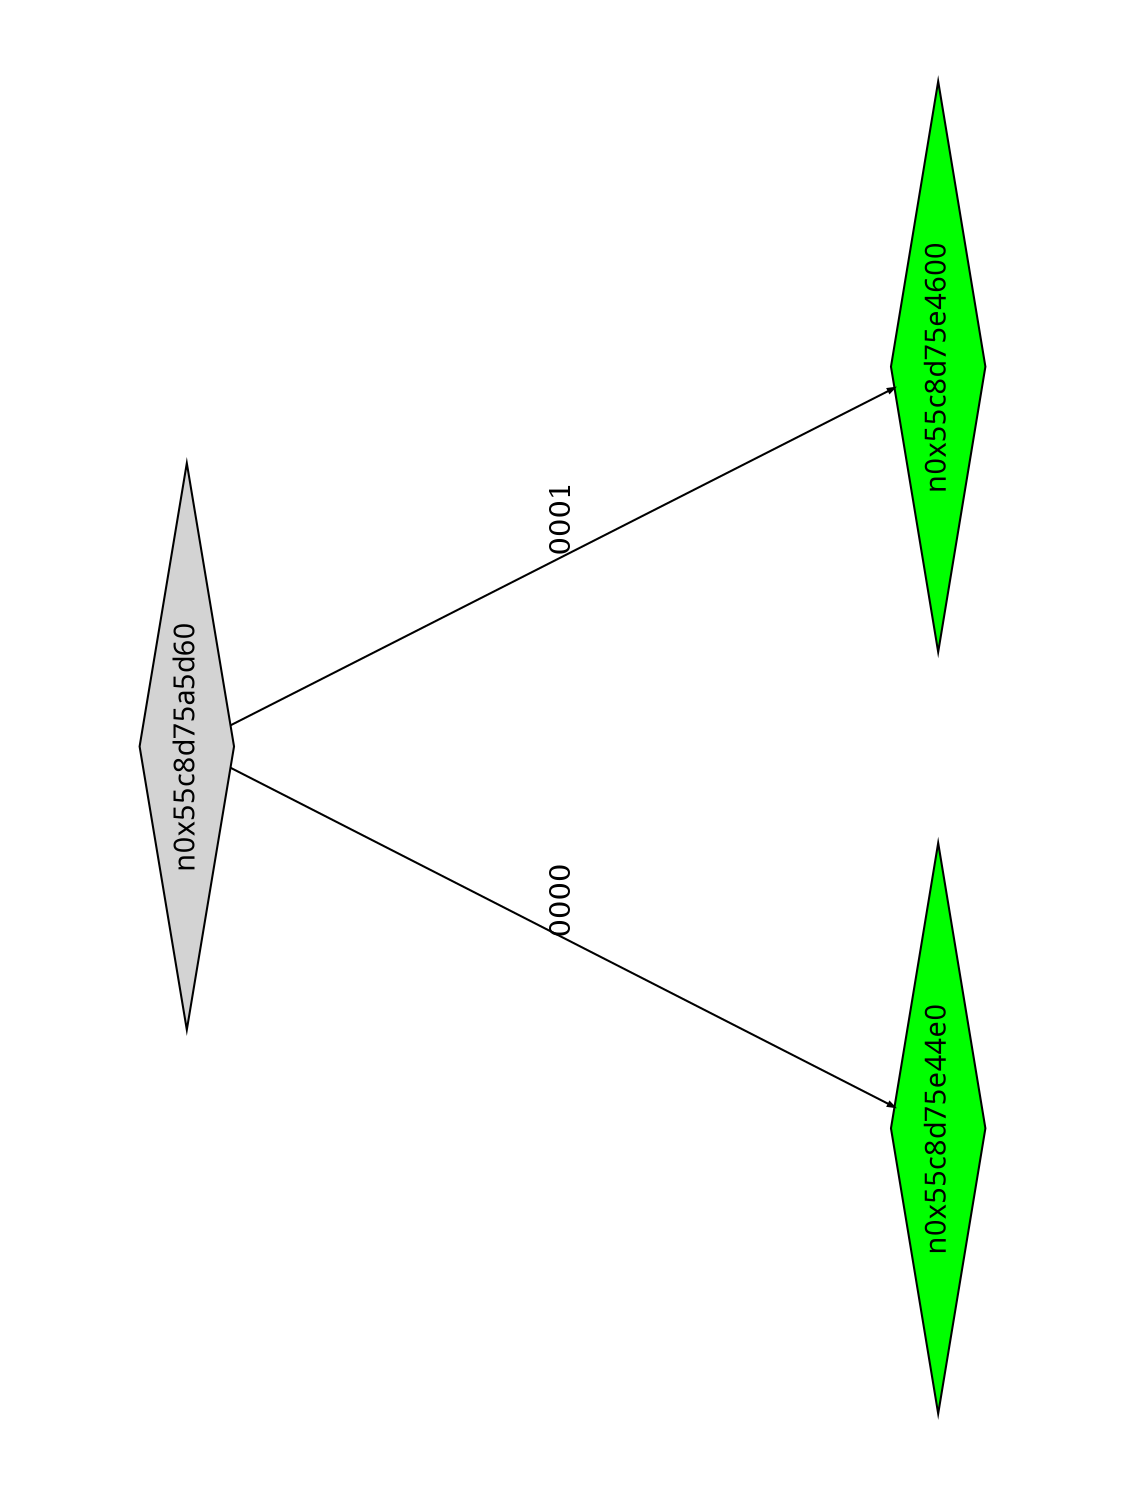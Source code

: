 digraph G {
	size="10,7.5";
	ratio=fill;
	rotate=90;
	center = "true";
	node [style="filled",width=.1,height=.1,fontname="Terminus"]
	edge [arrowsize=.3]
	n0x55c8d75a5d60 [shape=diamond];
	n0x55c8d75a5d60 -> n0x55c8d75e44e0 [label=0000];
	n0x55c8d75a5d60 -> n0x55c8d75e4600 [label=0001];
	n0x55c8d75e4600 [shape=diamond,fillcolor=green];
	n0x55c8d75e44e0 [shape=diamond,fillcolor=green];
}
